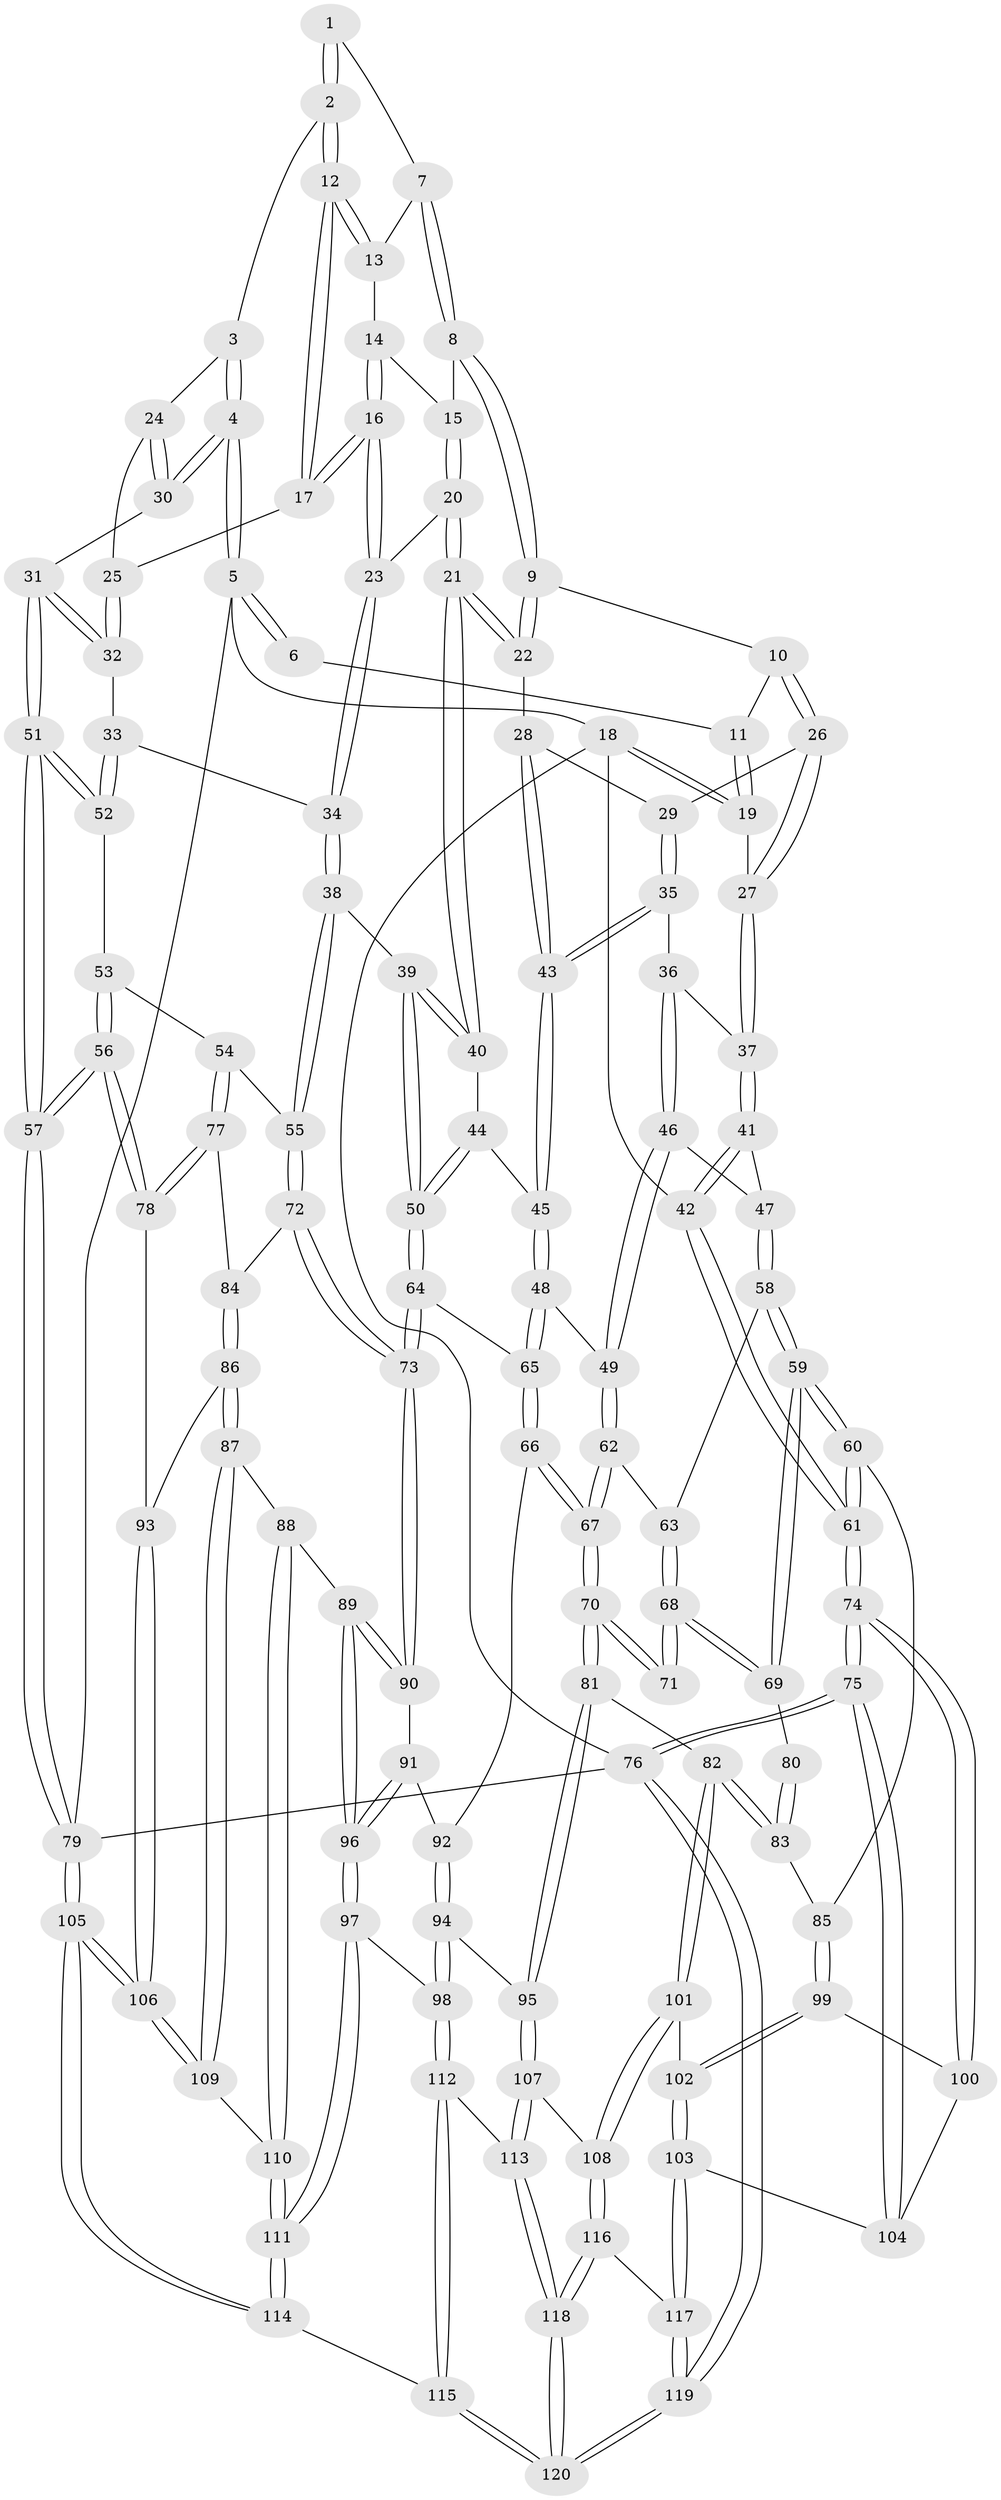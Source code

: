 // coarse degree distribution, {2: 0.0958904109589041, 4: 0.2054794520547945, 3: 0.6301369863013698, 5: 0.0547945205479452, 6: 0.0136986301369863}
// Generated by graph-tools (version 1.1) at 2025/54/03/04/25 22:54:21]
// undirected, 120 vertices, 297 edges
graph export_dot {
  node [color=gray90,style=filled];
  1 [pos="+0.6805909529697808+0"];
  2 [pos="+0.7876032879011462+0.07282296523588411"];
  3 [pos="+0.8932236855265021+0.10007708267101412"];
  4 [pos="+1+0"];
  5 [pos="+1+0"];
  6 [pos="+0.6504214887893154+0"];
  7 [pos="+0.6646222292632983+0.09730128807281851"];
  8 [pos="+0.6296008296446107+0.13362057807259994"];
  9 [pos="+0.5061583249122724+0.1331342419197139"];
  10 [pos="+0.43567261548568725+0.018374920139542714"];
  11 [pos="+0.42374099363789114+0"];
  12 [pos="+0.7603403555379554+0.14083657111674563"];
  13 [pos="+0.6750035142896506+0.11417005095037837"];
  14 [pos="+0.6774726747964522+0.13148530788735588"];
  15 [pos="+0.6450943363497276+0.15692249104056685"];
  16 [pos="+0.7269445326170527+0.24016069050198374"];
  17 [pos="+0.7432800864802581+0.226977580146548"];
  18 [pos="+0+0"];
  19 [pos="+0+0"];
  20 [pos="+0.6797056478433687+0.25519987582784326"];
  21 [pos="+0.5957388604063013+0.2982254409878493"];
  22 [pos="+0.5504140505527922+0.2730041472373255"];
  23 [pos="+0.7241264036160842+0.24327301640712867"];
  24 [pos="+0.9006078193982509+0.18300806024716207"];
  25 [pos="+0.878771070342661+0.22340325580844603"];
  26 [pos="+0.32505712769316414+0.2181373276030584"];
  27 [pos="+0.1632320549742707+0.24862696586838598"];
  28 [pos="+0.5501139657265749+0.2731244722882728"];
  29 [pos="+0.3558372698355131+0.2604625701841163"];
  30 [pos="+1+0.22487010539082178"];
  31 [pos="+1+0.3604020663411084"];
  32 [pos="+0.9019808859955195+0.28114852550201236"];
  33 [pos="+0.8480503475720153+0.3845653506326093"];
  34 [pos="+0.8114648608475891+0.3855769290070206"];
  35 [pos="+0.36398062696127953+0.34130146790949084"];
  36 [pos="+0.3016990884663912+0.3418461978490775"];
  37 [pos="+0.16220852913017314+0.2547746034805461"];
  38 [pos="+0.7065341209822565+0.47788784104487225"];
  39 [pos="+0.6484958071389233+0.43687617628486713"];
  40 [pos="+0.6066868168895402+0.3640688561395352"];
  41 [pos="+0.13296390573776887+0.3514398598936759"];
  42 [pos="+0+0.32656159920551564"];
  43 [pos="+0.39437859263022695+0.4024909908202873"];
  44 [pos="+0.5289007721628871+0.41828768242997816"];
  45 [pos="+0.39268129548959324+0.41484389756086554"];
  46 [pos="+0.23751913580010658+0.4290270789627756"];
  47 [pos="+0.13616235820681194+0.3646008496110642"];
  48 [pos="+0.3876094577695451+0.4277839679645755"];
  49 [pos="+0.25040152703131346+0.44017918453682037"];
  50 [pos="+0.47702468925068736+0.5635482390796914"];
  51 [pos="+1+0.3876799923767132"];
  52 [pos="+0.8558873386887452+0.39111592525172695"];
  53 [pos="+0.8591058702384576+0.39833064858205613"];
  54 [pos="+0.8798188216787858+0.5573649078376143"];
  55 [pos="+0.723238046901255+0.5496029871394619"];
  56 [pos="+1+0.613954231553063"];
  57 [pos="+1+0.6094423472629067"];
  58 [pos="+0.09427791053188181+0.45704332065853254"];
  59 [pos="+0.007892710440590343+0.5758233014489301"];
  60 [pos="+0+0.5914574047254566"];
  61 [pos="+0+0.6160597858608969"];
  62 [pos="+0.24881596248847856+0.48787547988717805"];
  63 [pos="+0.20149394009622595+0.5383268690115522"];
  64 [pos="+0.4533680877577574+0.5900570415449552"];
  65 [pos="+0.44351482334915504+0.5906492229895423"];
  66 [pos="+0.39492217391174134+0.6329948014025791"];
  67 [pos="+0.3603577297515817+0.6510094285541249"];
  68 [pos="+0.19691250123873244+0.5558598505719532"];
  69 [pos="+0.05473241387099484+0.5781090872696326"];
  70 [pos="+0.33315433399875444+0.6771392267898164"];
  71 [pos="+0.2248479115345802+0.6106250508405616"];
  72 [pos="+0.7134411252263584+0.5723193874282501"];
  73 [pos="+0.6214446669112169+0.6615278896663896"];
  74 [pos="+0+0.6678757079324534"];
  75 [pos="+0+0.8811816175773215"];
  76 [pos="+0+1"];
  77 [pos="+0.9864538977047892+0.6131525159128977"];
  78 [pos="+1+0.6284344255862905"];
  79 [pos="+1+1"];
  80 [pos="+0.1831289636082538+0.6188053882321118"];
  81 [pos="+0.32034500082578726+0.7054269548721797"];
  82 [pos="+0.26780369103715096+0.738264272501449"];
  83 [pos="+0.12264549411291409+0.7130592076773326"];
  84 [pos="+0.8021962647393585+0.6810010591234876"];
  85 [pos="+0.12191466490394087+0.7130669678610271"];
  86 [pos="+0.7882406910169103+0.7759312960375827"];
  87 [pos="+0.7797458821008153+0.7896403427790003"];
  88 [pos="+0.6789673502976403+0.7799065150656934"];
  89 [pos="+0.651842847099211+0.759719302046952"];
  90 [pos="+0.6248399354755101+0.6811191147791971"];
  91 [pos="+0.5059418082889412+0.7593580421487091"];
  92 [pos="+0.48421384426233843+0.7559347604359993"];
  93 [pos="+1+0.6754632330812352"];
  94 [pos="+0.46077060437766726+0.8483402747851844"];
  95 [pos="+0.37949627962470267+0.8122089125065157"];
  96 [pos="+0.5570739435862746+0.8312319822779488"];
  97 [pos="+0.5453307247888161+0.8464786514789842"];
  98 [pos="+0.4706614378380976+0.8578792677825187"];
  99 [pos="+0.11011174644377106+0.7484337396566324"];
  100 [pos="+0.0769834462763191+0.7796628582019375"];
  101 [pos="+0.2289791504387906+0.8310174104800132"];
  102 [pos="+0.15276455176541187+0.8714557768088812"];
  103 [pos="+0.13359808215989338+0.8940995051622054"];
  104 [pos="+0.03937444444050059+0.8530105066918909"];
  105 [pos="+1+1"];
  106 [pos="+0.8685096621821342+0.9000350511434194"];
  107 [pos="+0.34235094590887594+0.9033519080105947"];
  108 [pos="+0.2768298806283526+0.901849105702811"];
  109 [pos="+0.8278913343543529+0.8574051986701574"];
  110 [pos="+0.6693039879468539+0.9202819780778325"];
  111 [pos="+0.6370663661260091+1"];
  112 [pos="+0.4485427439799448+0.9710396367133147"];
  113 [pos="+0.3486004682497394+0.913562461951374"];
  114 [pos="+0.6441503395007365+1"];
  115 [pos="+0.5236228779279304+1"];
  116 [pos="+0.25581636041669126+0.9498426559509114"];
  117 [pos="+0.13568316188311982+0.9217513840400109"];
  118 [pos="+0.28089904255714726+1"];
  119 [pos="+0.007169393644841018+1"];
  120 [pos="+0.27844868506753884+1"];
  1 -- 2;
  1 -- 2;
  1 -- 7;
  2 -- 3;
  2 -- 12;
  2 -- 12;
  3 -- 4;
  3 -- 4;
  3 -- 24;
  4 -- 5;
  4 -- 5;
  4 -- 30;
  4 -- 30;
  5 -- 6;
  5 -- 6;
  5 -- 18;
  5 -- 79;
  6 -- 11;
  7 -- 8;
  7 -- 8;
  7 -- 13;
  8 -- 9;
  8 -- 9;
  8 -- 15;
  9 -- 10;
  9 -- 22;
  9 -- 22;
  10 -- 11;
  10 -- 26;
  10 -- 26;
  11 -- 19;
  11 -- 19;
  12 -- 13;
  12 -- 13;
  12 -- 17;
  12 -- 17;
  13 -- 14;
  14 -- 15;
  14 -- 16;
  14 -- 16;
  15 -- 20;
  15 -- 20;
  16 -- 17;
  16 -- 17;
  16 -- 23;
  16 -- 23;
  17 -- 25;
  18 -- 19;
  18 -- 19;
  18 -- 42;
  18 -- 76;
  19 -- 27;
  20 -- 21;
  20 -- 21;
  20 -- 23;
  21 -- 22;
  21 -- 22;
  21 -- 40;
  21 -- 40;
  22 -- 28;
  23 -- 34;
  23 -- 34;
  24 -- 25;
  24 -- 30;
  24 -- 30;
  25 -- 32;
  25 -- 32;
  26 -- 27;
  26 -- 27;
  26 -- 29;
  27 -- 37;
  27 -- 37;
  28 -- 29;
  28 -- 43;
  28 -- 43;
  29 -- 35;
  29 -- 35;
  30 -- 31;
  31 -- 32;
  31 -- 32;
  31 -- 51;
  31 -- 51;
  32 -- 33;
  33 -- 34;
  33 -- 52;
  33 -- 52;
  34 -- 38;
  34 -- 38;
  35 -- 36;
  35 -- 43;
  35 -- 43;
  36 -- 37;
  36 -- 46;
  36 -- 46;
  37 -- 41;
  37 -- 41;
  38 -- 39;
  38 -- 55;
  38 -- 55;
  39 -- 40;
  39 -- 40;
  39 -- 50;
  39 -- 50;
  40 -- 44;
  41 -- 42;
  41 -- 42;
  41 -- 47;
  42 -- 61;
  42 -- 61;
  43 -- 45;
  43 -- 45;
  44 -- 45;
  44 -- 50;
  44 -- 50;
  45 -- 48;
  45 -- 48;
  46 -- 47;
  46 -- 49;
  46 -- 49;
  47 -- 58;
  47 -- 58;
  48 -- 49;
  48 -- 65;
  48 -- 65;
  49 -- 62;
  49 -- 62;
  50 -- 64;
  50 -- 64;
  51 -- 52;
  51 -- 52;
  51 -- 57;
  51 -- 57;
  52 -- 53;
  53 -- 54;
  53 -- 56;
  53 -- 56;
  54 -- 55;
  54 -- 77;
  54 -- 77;
  55 -- 72;
  55 -- 72;
  56 -- 57;
  56 -- 57;
  56 -- 78;
  56 -- 78;
  57 -- 79;
  57 -- 79;
  58 -- 59;
  58 -- 59;
  58 -- 63;
  59 -- 60;
  59 -- 60;
  59 -- 69;
  59 -- 69;
  60 -- 61;
  60 -- 61;
  60 -- 85;
  61 -- 74;
  61 -- 74;
  62 -- 63;
  62 -- 67;
  62 -- 67;
  63 -- 68;
  63 -- 68;
  64 -- 65;
  64 -- 73;
  64 -- 73;
  65 -- 66;
  65 -- 66;
  66 -- 67;
  66 -- 67;
  66 -- 92;
  67 -- 70;
  67 -- 70;
  68 -- 69;
  68 -- 69;
  68 -- 71;
  68 -- 71;
  69 -- 80;
  70 -- 71;
  70 -- 71;
  70 -- 81;
  70 -- 81;
  72 -- 73;
  72 -- 73;
  72 -- 84;
  73 -- 90;
  73 -- 90;
  74 -- 75;
  74 -- 75;
  74 -- 100;
  74 -- 100;
  75 -- 76;
  75 -- 76;
  75 -- 104;
  75 -- 104;
  76 -- 119;
  76 -- 119;
  76 -- 79;
  77 -- 78;
  77 -- 78;
  77 -- 84;
  78 -- 93;
  79 -- 105;
  79 -- 105;
  80 -- 83;
  80 -- 83;
  81 -- 82;
  81 -- 95;
  81 -- 95;
  82 -- 83;
  82 -- 83;
  82 -- 101;
  82 -- 101;
  83 -- 85;
  84 -- 86;
  84 -- 86;
  85 -- 99;
  85 -- 99;
  86 -- 87;
  86 -- 87;
  86 -- 93;
  87 -- 88;
  87 -- 109;
  87 -- 109;
  88 -- 89;
  88 -- 110;
  88 -- 110;
  89 -- 90;
  89 -- 90;
  89 -- 96;
  89 -- 96;
  90 -- 91;
  91 -- 92;
  91 -- 96;
  91 -- 96;
  92 -- 94;
  92 -- 94;
  93 -- 106;
  93 -- 106;
  94 -- 95;
  94 -- 98;
  94 -- 98;
  95 -- 107;
  95 -- 107;
  96 -- 97;
  96 -- 97;
  97 -- 98;
  97 -- 111;
  97 -- 111;
  98 -- 112;
  98 -- 112;
  99 -- 100;
  99 -- 102;
  99 -- 102;
  100 -- 104;
  101 -- 102;
  101 -- 108;
  101 -- 108;
  102 -- 103;
  102 -- 103;
  103 -- 104;
  103 -- 117;
  103 -- 117;
  105 -- 106;
  105 -- 106;
  105 -- 114;
  105 -- 114;
  106 -- 109;
  106 -- 109;
  107 -- 108;
  107 -- 113;
  107 -- 113;
  108 -- 116;
  108 -- 116;
  109 -- 110;
  110 -- 111;
  110 -- 111;
  111 -- 114;
  111 -- 114;
  112 -- 113;
  112 -- 115;
  112 -- 115;
  113 -- 118;
  113 -- 118;
  114 -- 115;
  115 -- 120;
  115 -- 120;
  116 -- 117;
  116 -- 118;
  116 -- 118;
  117 -- 119;
  117 -- 119;
  118 -- 120;
  118 -- 120;
  119 -- 120;
  119 -- 120;
}
